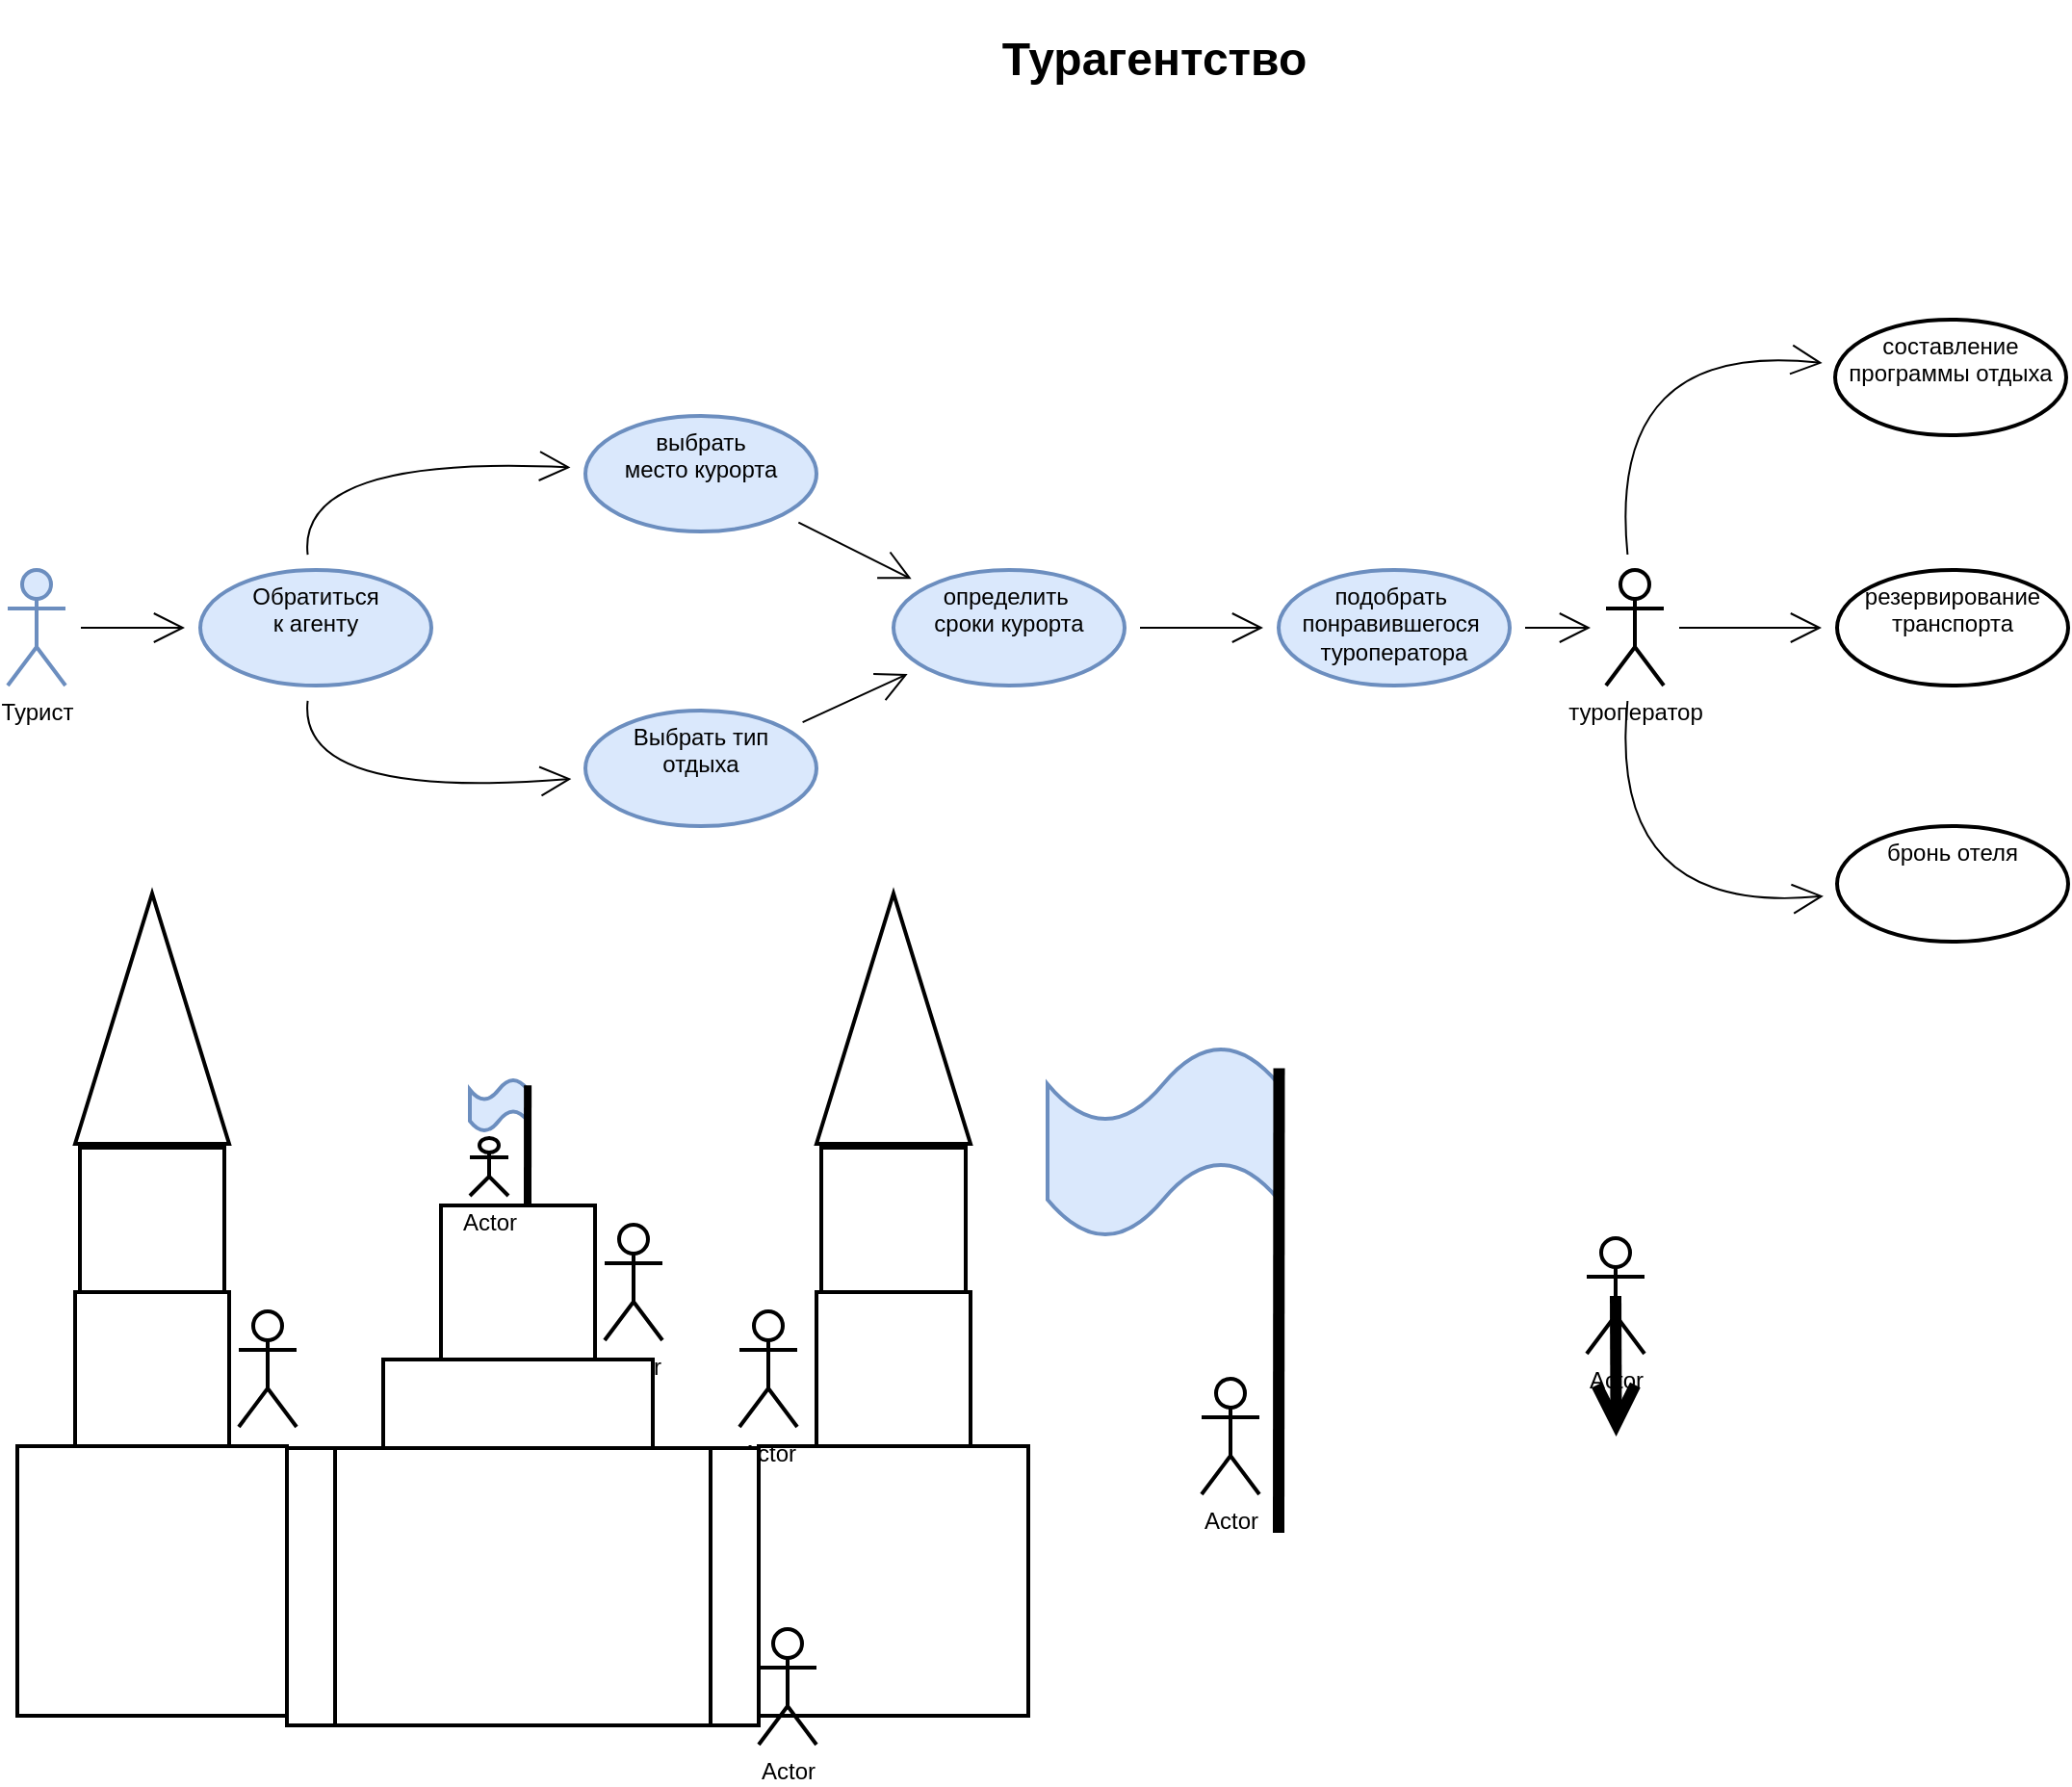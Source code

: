 <mxfile version="15.3.5" type="github">
  <diagram name="Page-1" id="e7e014a7-5840-1c2e-5031-d8a46d1fe8dd">
    <mxGraphModel dx="1574" dy="877" grid="1" gridSize="10" guides="1" tooltips="1" connect="1" arrows="1" fold="1" page="1" pageScale="1" pageWidth="1169" pageHeight="826" background="none" math="0" shadow="0">
      <root>
        <mxCell id="0" />
        <mxCell id="1" parent="0" />
        <mxCell id="xuA6VdCRp80vAim0a2DX-46" value="" style="edgeStyle=none;curved=1;rounded=0;orthogonalLoop=1;jettySize=auto;html=1;endArrow=open;startSize=14;endSize=14;sourcePerimeterSpacing=8;targetPerimeterSpacing=8;" edge="1" parent="1" source="xuA6VdCRp80vAim0a2DX-41" target="xuA6VdCRp80vAim0a2DX-45">
          <mxGeometry relative="1" as="geometry" />
        </mxCell>
        <mxCell id="xuA6VdCRp80vAim0a2DX-41" value="Турист&lt;br&gt;" style="shape=umlActor;verticalLabelPosition=bottom;verticalAlign=top;html=1;outlineConnect=0;hachureGap=4;pointerEvents=0;fillColor=#dae8fc;strokeColor=#6c8ebf;strokeWidth=2;" vertex="1" parent="1">
          <mxGeometry x="100" y="310" width="30" height="60" as="geometry" />
        </mxCell>
        <mxCell id="xuA6VdCRp80vAim0a2DX-49" value="" style="edgeStyle=none;curved=1;rounded=0;orthogonalLoop=1;jettySize=auto;html=1;endArrow=open;startSize=14;endSize=14;sourcePerimeterSpacing=8;targetPerimeterSpacing=8;" edge="1" parent="1" source="xuA6VdCRp80vAim0a2DX-45" target="xuA6VdCRp80vAim0a2DX-48">
          <mxGeometry relative="1" as="geometry">
            <Array as="points">
              <mxPoint x="250" y="430" />
            </Array>
          </mxGeometry>
        </mxCell>
        <mxCell id="xuA6VdCRp80vAim0a2DX-51" value="" style="edgeStyle=none;curved=1;rounded=0;orthogonalLoop=1;jettySize=auto;html=1;endArrow=open;startSize=14;endSize=14;sourcePerimeterSpacing=8;targetPerimeterSpacing=8;" edge="1" parent="1" source="xuA6VdCRp80vAim0a2DX-45" target="xuA6VdCRp80vAim0a2DX-50">
          <mxGeometry relative="1" as="geometry">
            <Array as="points">
              <mxPoint x="250" y="250" />
            </Array>
          </mxGeometry>
        </mxCell>
        <mxCell id="xuA6VdCRp80vAim0a2DX-45" value="Обратиться&lt;br&gt;к агенту" style="ellipse;whiteSpace=wrap;html=1;verticalAlign=top;strokeColor=#6c8ebf;strokeWidth=2;fillColor=#dae8fc;hachureGap=4;" vertex="1" parent="1">
          <mxGeometry x="200" y="310" width="120" height="60" as="geometry" />
        </mxCell>
        <mxCell id="xuA6VdCRp80vAim0a2DX-47" value="&lt;h1&gt;&lt;b&gt;Турагентство&lt;/b&gt;&lt;/h1&gt;" style="text;html=1;align=center;verticalAlign=middle;resizable=0;points=[];autosize=1;strokeColor=none;fillColor=none;" vertex="1" parent="1">
          <mxGeometry x="610" y="20" width="170" height="50" as="geometry" />
        </mxCell>
        <mxCell id="xuA6VdCRp80vAim0a2DX-53" value="" style="edgeStyle=none;curved=1;rounded=0;orthogonalLoop=1;jettySize=auto;html=1;endArrow=open;startSize=14;endSize=14;sourcePerimeterSpacing=8;targetPerimeterSpacing=8;" edge="1" parent="1" source="xuA6VdCRp80vAim0a2DX-48" target="xuA6VdCRp80vAim0a2DX-52">
          <mxGeometry relative="1" as="geometry" />
        </mxCell>
        <mxCell id="xuA6VdCRp80vAim0a2DX-48" value="Выбрать тип &lt;br&gt;отдыха" style="ellipse;whiteSpace=wrap;html=1;verticalAlign=top;strokeColor=#6c8ebf;strokeWidth=2;fillColor=#dae8fc;hachureGap=4;" vertex="1" parent="1">
          <mxGeometry x="400" y="383" width="120" height="60" as="geometry" />
        </mxCell>
        <mxCell id="xuA6VdCRp80vAim0a2DX-55" value="" style="edgeStyle=none;curved=1;rounded=0;orthogonalLoop=1;jettySize=auto;html=1;endArrow=open;startSize=14;endSize=14;sourcePerimeterSpacing=8;targetPerimeterSpacing=8;" edge="1" parent="1" source="xuA6VdCRp80vAim0a2DX-50" target="xuA6VdCRp80vAim0a2DX-52">
          <mxGeometry relative="1" as="geometry" />
        </mxCell>
        <mxCell id="xuA6VdCRp80vAim0a2DX-50" value="выбрать&lt;br&gt;место курорта" style="ellipse;whiteSpace=wrap;html=1;verticalAlign=top;strokeColor=#6c8ebf;strokeWidth=2;fillColor=#dae8fc;hachureGap=4;" vertex="1" parent="1">
          <mxGeometry x="400" y="230" width="120" height="60" as="geometry" />
        </mxCell>
        <mxCell id="xuA6VdCRp80vAim0a2DX-57" value="" style="edgeStyle=none;curved=1;rounded=0;orthogonalLoop=1;jettySize=auto;html=1;endArrow=open;startSize=14;endSize=14;sourcePerimeterSpacing=8;targetPerimeterSpacing=8;" edge="1" parent="1" source="xuA6VdCRp80vAim0a2DX-52" target="xuA6VdCRp80vAim0a2DX-56">
          <mxGeometry relative="1" as="geometry" />
        </mxCell>
        <mxCell id="xuA6VdCRp80vAim0a2DX-52" value="определить&amp;nbsp;&lt;br&gt;сроки курорта" style="ellipse;whiteSpace=wrap;html=1;verticalAlign=top;strokeColor=#6c8ebf;strokeWidth=2;fillColor=#dae8fc;hachureGap=4;" vertex="1" parent="1">
          <mxGeometry x="560" y="310" width="120" height="60" as="geometry" />
        </mxCell>
        <mxCell id="xuA6VdCRp80vAim0a2DX-60" value="" style="edgeStyle=none;curved=1;rounded=0;orthogonalLoop=1;jettySize=auto;html=1;endArrow=open;startSize=14;endSize=14;sourcePerimeterSpacing=8;targetPerimeterSpacing=8;" edge="1" parent="1" source="xuA6VdCRp80vAim0a2DX-56" target="xuA6VdCRp80vAim0a2DX-58">
          <mxGeometry relative="1" as="geometry" />
        </mxCell>
        <mxCell id="xuA6VdCRp80vAim0a2DX-56" value="подобрать&amp;nbsp;&lt;br&gt;понравившегося&amp;nbsp;&lt;br&gt;туроператора" style="ellipse;whiteSpace=wrap;html=1;verticalAlign=top;strokeColor=#6c8ebf;strokeWidth=2;fillColor=#dae8fc;hachureGap=4;" vertex="1" parent="1">
          <mxGeometry x="760" y="310" width="120" height="60" as="geometry" />
        </mxCell>
        <mxCell id="xuA6VdCRp80vAim0a2DX-62" value="" style="edgeStyle=none;curved=1;rounded=0;orthogonalLoop=1;jettySize=auto;html=1;endArrow=open;startSize=14;endSize=14;sourcePerimeterSpacing=8;targetPerimeterSpacing=8;" edge="1" parent="1" source="xuA6VdCRp80vAim0a2DX-58" target="xuA6VdCRp80vAim0a2DX-61">
          <mxGeometry relative="1" as="geometry">
            <Array as="points">
              <mxPoint x="930" y="490" />
            </Array>
          </mxGeometry>
        </mxCell>
        <mxCell id="xuA6VdCRp80vAim0a2DX-67" value="" style="edgeStyle=none;curved=1;rounded=0;orthogonalLoop=1;jettySize=auto;html=1;endArrow=open;startSize=14;endSize=14;sourcePerimeterSpacing=8;targetPerimeterSpacing=8;" edge="1" parent="1" source="xuA6VdCRp80vAim0a2DX-58" target="xuA6VdCRp80vAim0a2DX-66">
          <mxGeometry relative="1" as="geometry" />
        </mxCell>
        <mxCell id="xuA6VdCRp80vAim0a2DX-69" value="" style="edgeStyle=none;curved=1;rounded=0;orthogonalLoop=1;jettySize=auto;html=1;endArrow=open;startSize=14;endSize=14;sourcePerimeterSpacing=8;targetPerimeterSpacing=8;" edge="1" parent="1" source="xuA6VdCRp80vAim0a2DX-58" target="xuA6VdCRp80vAim0a2DX-68">
          <mxGeometry relative="1" as="geometry">
            <Array as="points">
              <mxPoint x="930" y="190" />
            </Array>
          </mxGeometry>
        </mxCell>
        <mxCell id="xuA6VdCRp80vAim0a2DX-58" value="туроператор" style="shape=umlActor;verticalLabelPosition=bottom;verticalAlign=top;html=1;outlineConnect=0;hachureGap=4;pointerEvents=0;strokeWidth=2;" vertex="1" parent="1">
          <mxGeometry x="930" y="310" width="30" height="60" as="geometry" />
        </mxCell>
        <mxCell id="xuA6VdCRp80vAim0a2DX-61" value="бронь отеля" style="ellipse;whiteSpace=wrap;html=1;verticalAlign=top;strokeWidth=2;hachureGap=4;" vertex="1" parent="1">
          <mxGeometry x="1050" y="443" width="120" height="60" as="geometry" />
        </mxCell>
        <mxCell id="xuA6VdCRp80vAim0a2DX-63" value="Actor" style="shape=umlActor;verticalLabelPosition=bottom;verticalAlign=top;html=1;outlineConnect=0;hachureGap=4;pointerEvents=0;strokeWidth=2;" vertex="1" parent="1">
          <mxGeometry x="720" y="730" width="30" height="60" as="geometry" />
        </mxCell>
        <mxCell id="xuA6VdCRp80vAim0a2DX-78" style="edgeStyle=none;curved=1;rounded=0;orthogonalLoop=1;jettySize=auto;html=1;exitX=0.5;exitY=0.5;exitDx=0;exitDy=0;exitPerimeter=0;endArrow=open;startSize=14;endSize=14;sourcePerimeterSpacing=8;targetPerimeterSpacing=8;strokeWidth=6;" edge="1" parent="1" source="xuA6VdCRp80vAim0a2DX-64">
          <mxGeometry relative="1" as="geometry">
            <mxPoint x="935.286" y="760" as="targetPoint" />
          </mxGeometry>
        </mxCell>
        <mxCell id="xuA6VdCRp80vAim0a2DX-64" value="Actor" style="shape=umlActor;verticalLabelPosition=bottom;verticalAlign=top;html=1;outlineConnect=0;hachureGap=4;pointerEvents=0;strokeWidth=2;" vertex="1" parent="1">
          <mxGeometry x="920" y="657" width="30" height="60" as="geometry" />
        </mxCell>
        <mxCell id="xuA6VdCRp80vAim0a2DX-65" value="Actor" style="shape=umlActor;verticalLabelPosition=bottom;verticalAlign=top;html=1;outlineConnect=0;hachureGap=4;pointerEvents=0;strokeWidth=2;" vertex="1" parent="1">
          <mxGeometry x="220" y="695" width="30" height="60" as="geometry" />
        </mxCell>
        <mxCell id="xuA6VdCRp80vAim0a2DX-66" value="резервирование&lt;br&gt;транспорта" style="ellipse;whiteSpace=wrap;html=1;verticalAlign=top;strokeWidth=2;hachureGap=4;" vertex="1" parent="1">
          <mxGeometry x="1050" y="310" width="120" height="60" as="geometry" />
        </mxCell>
        <mxCell id="xuA6VdCRp80vAim0a2DX-68" value="составление&lt;br&gt;программы отдыха" style="ellipse;whiteSpace=wrap;html=1;verticalAlign=top;strokeWidth=2;hachureGap=4;" vertex="1" parent="1">
          <mxGeometry x="1049" y="180" width="120" height="60" as="geometry" />
        </mxCell>
        <mxCell id="xuA6VdCRp80vAim0a2DX-76" value="" style="shape=tape;whiteSpace=wrap;html=1;hachureGap=4;pointerEvents=0;strokeWidth=2;fillColor=#dae8fc;strokeColor=#6c8ebf;" vertex="1" parent="1">
          <mxGeometry x="640" y="557" width="120" height="100" as="geometry" />
        </mxCell>
        <mxCell id="xuA6VdCRp80vAim0a2DX-77" value="" style="endArrow=none;html=1;startSize=14;endSize=14;sourcePerimeterSpacing=8;targetPerimeterSpacing=8;entryX=1.002;entryY=0.117;entryDx=0;entryDy=0;entryPerimeter=0;strokeWidth=6;" edge="1" parent="1" target="xuA6VdCRp80vAim0a2DX-76">
          <mxGeometry width="50" height="50" relative="1" as="geometry">
            <mxPoint x="760" y="810" as="sourcePoint" />
            <mxPoint x="860" y="590" as="targetPoint" />
          </mxGeometry>
        </mxCell>
        <mxCell id="xuA6VdCRp80vAim0a2DX-79" value="" style="triangle;whiteSpace=wrap;html=1;hachureGap=4;pointerEvents=0;strokeWidth=2;rotation=-90;" vertex="1" parent="1">
          <mxGeometry x="110" y="503" width="130" height="80" as="geometry" />
        </mxCell>
        <mxCell id="xuA6VdCRp80vAim0a2DX-80" value="" style="whiteSpace=wrap;html=1;aspect=fixed;hachureGap=4;pointerEvents=0;strokeWidth=2;" vertex="1" parent="1">
          <mxGeometry x="137.5" y="610" width="75" height="75" as="geometry" />
        </mxCell>
        <mxCell id="xuA6VdCRp80vAim0a2DX-81" value="" style="whiteSpace=wrap;html=1;aspect=fixed;hachureGap=4;pointerEvents=0;strokeWidth=2;" vertex="1" parent="1">
          <mxGeometry x="135" y="685" width="80" height="80" as="geometry" />
        </mxCell>
        <mxCell id="xuA6VdCRp80vAim0a2DX-82" value="" style="whiteSpace=wrap;html=1;aspect=fixed;hachureGap=4;pointerEvents=0;strokeWidth=2;" vertex="1" parent="1">
          <mxGeometry x="105" y="765" width="140" height="140" as="geometry" />
        </mxCell>
        <mxCell id="xuA6VdCRp80vAim0a2DX-84" value="" style="triangle;whiteSpace=wrap;html=1;hachureGap=4;pointerEvents=0;strokeWidth=2;rotation=-90;" vertex="1" parent="1">
          <mxGeometry x="495" y="503" width="130" height="80" as="geometry" />
        </mxCell>
        <mxCell id="xuA6VdCRp80vAim0a2DX-85" value="" style="whiteSpace=wrap;html=1;aspect=fixed;hachureGap=4;pointerEvents=0;strokeWidth=2;" vertex="1" parent="1">
          <mxGeometry x="522.5" y="610" width="75" height="75" as="geometry" />
        </mxCell>
        <mxCell id="xuA6VdCRp80vAim0a2DX-86" value="" style="whiteSpace=wrap;html=1;aspect=fixed;hachureGap=4;pointerEvents=0;strokeWidth=2;" vertex="1" parent="1">
          <mxGeometry x="520" y="685" width="80" height="80" as="geometry" />
        </mxCell>
        <mxCell id="xuA6VdCRp80vAim0a2DX-87" value="" style="whiteSpace=wrap;html=1;aspect=fixed;hachureGap=4;pointerEvents=0;strokeWidth=2;" vertex="1" parent="1">
          <mxGeometry x="490" y="765" width="140" height="140" as="geometry" />
        </mxCell>
        <mxCell id="xuA6VdCRp80vAim0a2DX-88" value="Actor" style="shape=umlActor;verticalLabelPosition=bottom;verticalAlign=top;html=1;outlineConnect=0;hachureGap=4;pointerEvents=0;strokeWidth=2;" vertex="1" parent="1">
          <mxGeometry x="490" y="860" width="30" height="60" as="geometry" />
        </mxCell>
        <mxCell id="xuA6VdCRp80vAim0a2DX-89" value="Actor" style="shape=umlActor;verticalLabelPosition=bottom;verticalAlign=top;html=1;outlineConnect=0;hachureGap=4;pointerEvents=0;strokeWidth=2;" vertex="1" parent="1">
          <mxGeometry x="480" y="695" width="30" height="60" as="geometry" />
        </mxCell>
        <mxCell id="xuA6VdCRp80vAim0a2DX-90" value="Actor" style="shape=umlActor;verticalLabelPosition=bottom;verticalAlign=top;html=1;outlineConnect=0;hachureGap=4;pointerEvents=0;strokeWidth=2;" vertex="1" parent="1">
          <mxGeometry x="410" y="650" width="30" height="60" as="geometry" />
        </mxCell>
        <mxCell id="xuA6VdCRp80vAim0a2DX-91" value="" style="whiteSpace=wrap;html=1;aspect=fixed;hachureGap=4;pointerEvents=0;strokeWidth=2;" vertex="1" parent="1">
          <mxGeometry x="325" y="640" width="80" height="80" as="geometry" />
        </mxCell>
        <mxCell id="xuA6VdCRp80vAim0a2DX-92" value="" style="whiteSpace=wrap;html=1;aspect=fixed;hachureGap=4;pointerEvents=0;strokeWidth=2;" vertex="1" parent="1">
          <mxGeometry x="295" y="720" width="140" height="140" as="geometry" />
        </mxCell>
        <mxCell id="xuA6VdCRp80vAim0a2DX-83" value="" style="shape=process;whiteSpace=wrap;html=1;backgroundOutline=1;hachureGap=4;pointerEvents=0;strokeWidth=2;" vertex="1" parent="1">
          <mxGeometry x="245" y="766" width="245" height="144" as="geometry" />
        </mxCell>
        <mxCell id="xuA6VdCRp80vAim0a2DX-96" value="Actor" style="shape=umlActor;verticalLabelPosition=bottom;verticalAlign=top;html=1;outlineConnect=0;hachureGap=4;pointerEvents=0;strokeWidth=2;" vertex="1" parent="1">
          <mxGeometry x="340" y="605" width="20" height="30" as="geometry" />
        </mxCell>
        <mxCell id="xuA6VdCRp80vAim0a2DX-97" value="" style="shape=tape;whiteSpace=wrap;html=1;hachureGap=4;pointerEvents=0;strokeWidth=2;fillColor=#dae8fc;strokeColor=#6c8ebf;" vertex="1" parent="1">
          <mxGeometry x="340" y="574.5" width="30" height="27" as="geometry" />
        </mxCell>
        <mxCell id="xuA6VdCRp80vAim0a2DX-98" value="" style="endArrow=none;html=1;startSize=14;endSize=14;sourcePerimeterSpacing=8;targetPerimeterSpacing=8;entryX=1.002;entryY=0.117;entryDx=0;entryDy=0;entryPerimeter=0;strokeWidth=4;" edge="1" parent="1" target="xuA6VdCRp80vAim0a2DX-97">
          <mxGeometry width="50" height="50" relative="1" as="geometry">
            <mxPoint x="370" y="639.5" as="sourcePoint" />
            <mxPoint x="470" y="534.5" as="targetPoint" />
            <Array as="points" />
          </mxGeometry>
        </mxCell>
      </root>
    </mxGraphModel>
  </diagram>
</mxfile>
